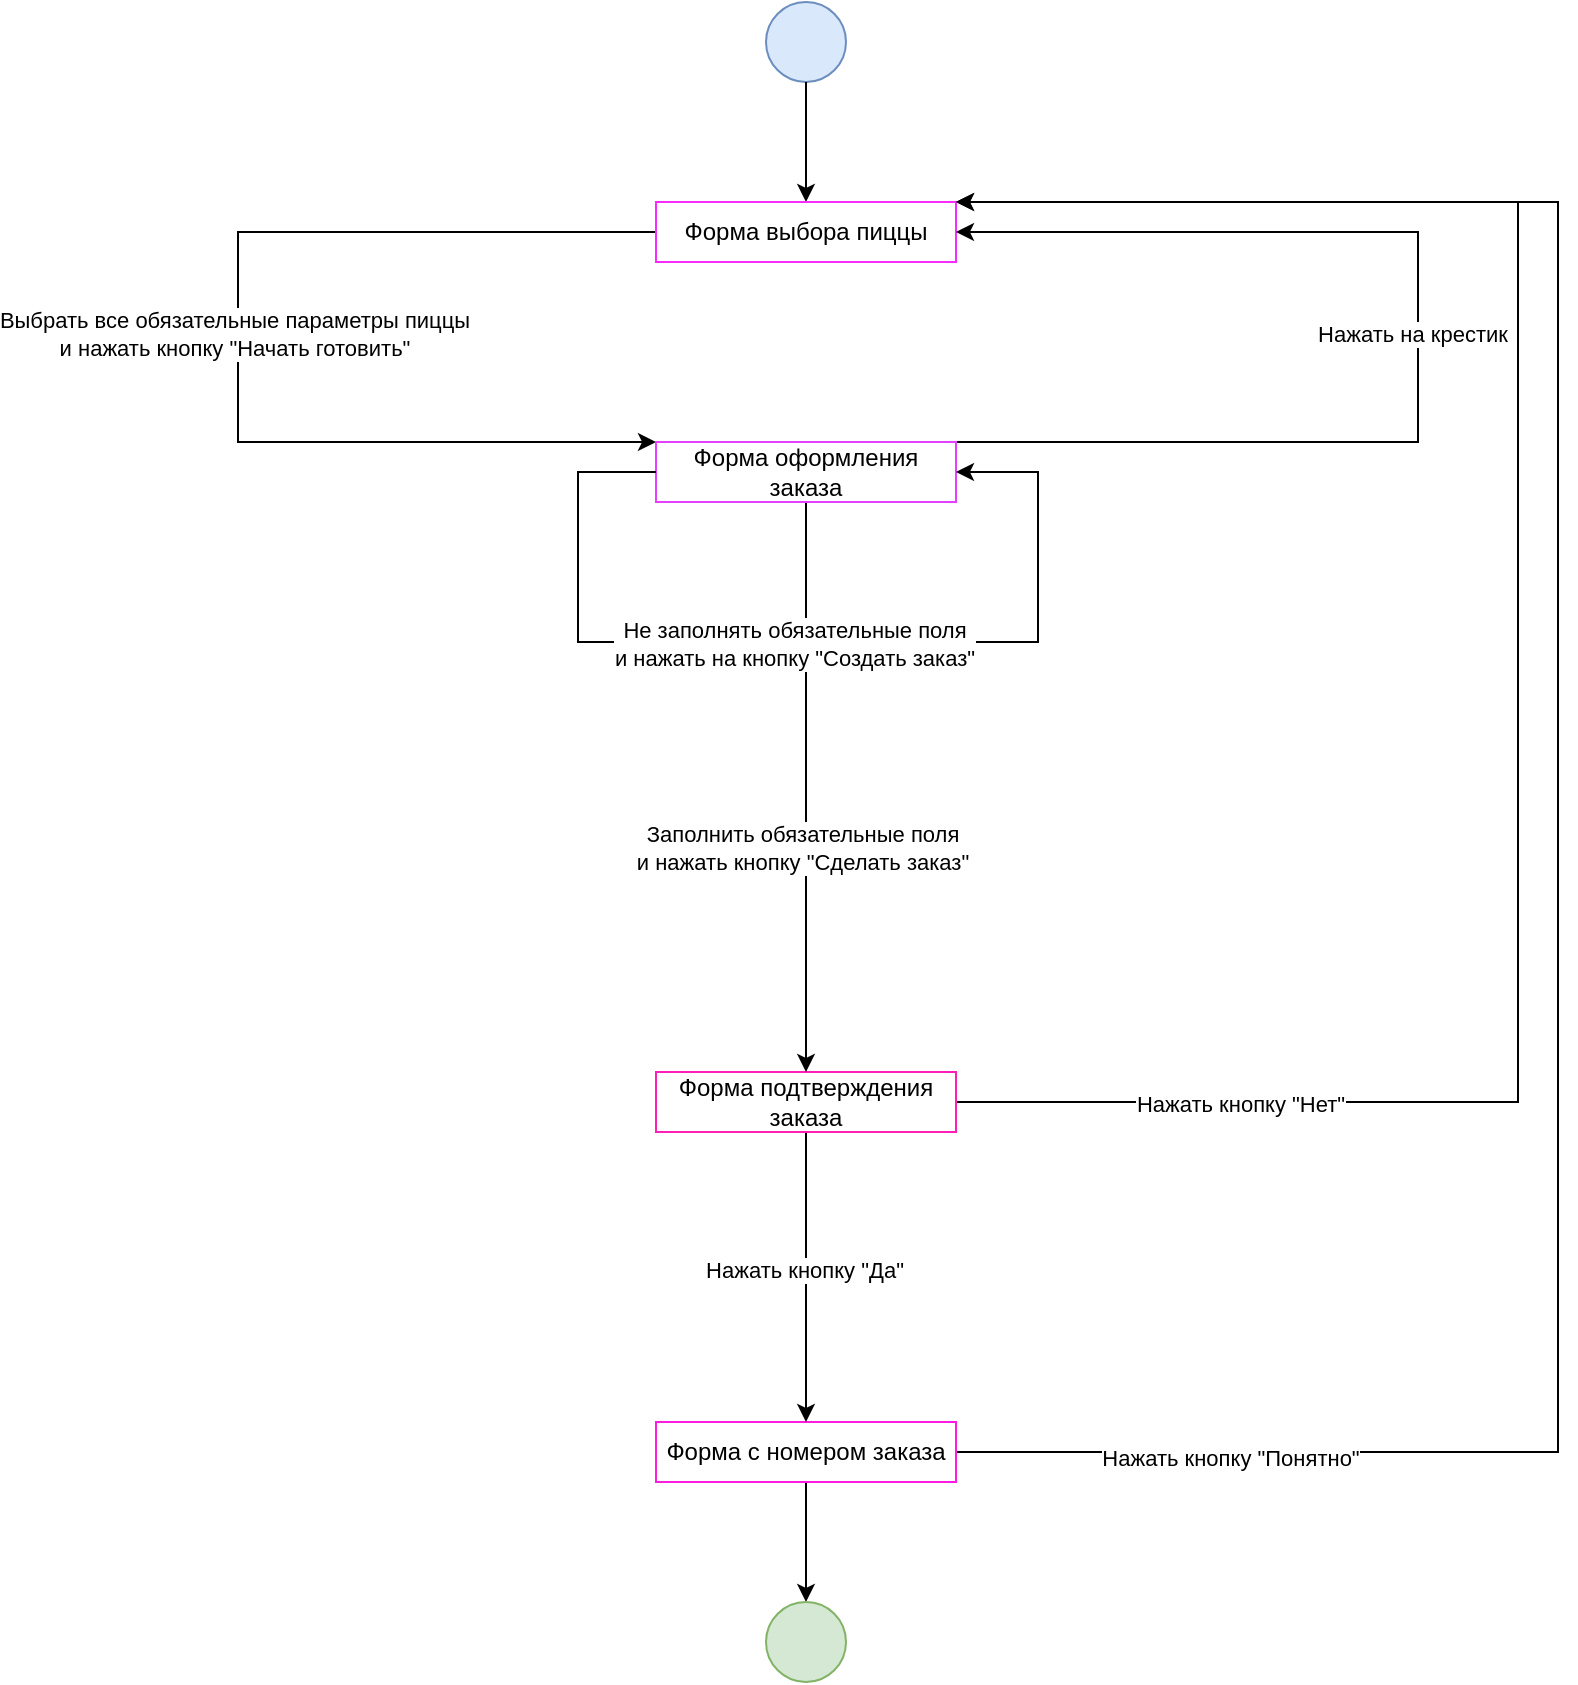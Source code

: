 <mxfile version="22.1.18" type="github">
  <diagram id="prtHgNgQTEPvFCAcTncT" name="Page-1">
    <mxGraphModel dx="1554" dy="831" grid="1" gridSize="10" guides="1" tooltips="1" connect="1" arrows="1" fold="1" page="1" pageScale="1" pageWidth="827" pageHeight="1169" math="0" shadow="0">
      <root>
        <mxCell id="0" />
        <mxCell id="1" parent="0" />
        <mxCell id="AKc9pMjTOJnopstTfpm2-2" value="" style="ellipse;whiteSpace=wrap;html=1;aspect=fixed;fillColor=#dae8fc;strokeColor=#6c8ebf;" vertex="1" parent="1">
          <mxGeometry x="394" y="20" width="40" height="40" as="geometry" />
        </mxCell>
        <mxCell id="AKc9pMjTOJnopstTfpm2-3" value="" style="endArrow=classic;html=1;rounded=0;exitX=0.5;exitY=1;exitDx=0;exitDy=0;" edge="1" parent="1" source="AKc9pMjTOJnopstTfpm2-2">
          <mxGeometry width="50" height="50" relative="1" as="geometry">
            <mxPoint x="390" y="260" as="sourcePoint" />
            <mxPoint x="414" y="120" as="targetPoint" />
          </mxGeometry>
        </mxCell>
        <mxCell id="AKc9pMjTOJnopstTfpm2-10" style="edgeStyle=orthogonalEdgeStyle;rounded=0;orthogonalLoop=1;jettySize=auto;html=1;entryX=0;entryY=0;entryDx=0;entryDy=0;" edge="1" parent="1" source="AKc9pMjTOJnopstTfpm2-4" target="AKc9pMjTOJnopstTfpm2-7">
          <mxGeometry relative="1" as="geometry">
            <Array as="points">
              <mxPoint x="130" y="135" />
              <mxPoint x="130" y="240" />
            </Array>
          </mxGeometry>
        </mxCell>
        <mxCell id="AKc9pMjTOJnopstTfpm2-11" value="Выбрать все обязательные параметры пиццы &lt;br&gt;и нажать кнопку &quot;Начать готовить&quot;" style="edgeLabel;html=1;align=center;verticalAlign=middle;resizable=0;points=[];" vertex="1" connectable="0" parent="AKc9pMjTOJnopstTfpm2-10">
          <mxGeometry x="-0.007" y="-2" relative="1" as="geometry">
            <mxPoint as="offset" />
          </mxGeometry>
        </mxCell>
        <mxCell id="AKc9pMjTOJnopstTfpm2-4" value="Форма выбора пиццы" style="rounded=0;whiteSpace=wrap;html=1;strokeColor=#F82BFF;" vertex="1" parent="1">
          <mxGeometry x="339" y="120" width="150" height="30" as="geometry" />
        </mxCell>
        <mxCell id="AKc9pMjTOJnopstTfpm2-23" style="edgeStyle=orthogonalEdgeStyle;rounded=0;orthogonalLoop=1;jettySize=auto;html=1;entryX=0.5;entryY=0;entryDx=0;entryDy=0;" edge="1" parent="1" source="AKc9pMjTOJnopstTfpm2-5" target="AKc9pMjTOJnopstTfpm2-24">
          <mxGeometry relative="1" as="geometry">
            <mxPoint x="414" y="840" as="targetPoint" />
          </mxGeometry>
        </mxCell>
        <mxCell id="AKc9pMjTOJnopstTfpm2-25" style="edgeStyle=orthogonalEdgeStyle;rounded=0;orthogonalLoop=1;jettySize=auto;html=1;entryX=1;entryY=0;entryDx=0;entryDy=0;" edge="1" parent="1" source="AKc9pMjTOJnopstTfpm2-5" target="AKc9pMjTOJnopstTfpm2-4">
          <mxGeometry relative="1" as="geometry">
            <Array as="points">
              <mxPoint x="790" y="745" />
              <mxPoint x="790" y="120" />
            </Array>
          </mxGeometry>
        </mxCell>
        <mxCell id="AKc9pMjTOJnopstTfpm2-26" value="Нажать кнопку &quot;Понятно&quot;" style="edgeLabel;html=1;align=center;verticalAlign=middle;resizable=0;points=[];" vertex="1" connectable="0" parent="AKc9pMjTOJnopstTfpm2-25">
          <mxGeometry x="-0.777" y="-3" relative="1" as="geometry">
            <mxPoint as="offset" />
          </mxGeometry>
        </mxCell>
        <mxCell id="AKc9pMjTOJnopstTfpm2-5" value="Форма с номером заказа" style="rounded=0;whiteSpace=wrap;html=1;strokeColor=#FF1CE1;" vertex="1" parent="1">
          <mxGeometry x="339" y="730" width="150" height="30" as="geometry" />
        </mxCell>
        <mxCell id="AKc9pMjTOJnopstTfpm2-18" style="edgeStyle=orthogonalEdgeStyle;rounded=0;orthogonalLoop=1;jettySize=auto;html=1;entryX=1;entryY=0;entryDx=0;entryDy=0;" edge="1" parent="1" source="AKc9pMjTOJnopstTfpm2-6" target="AKc9pMjTOJnopstTfpm2-4">
          <mxGeometry relative="1" as="geometry">
            <mxPoint x="800" y="120" as="targetPoint" />
            <Array as="points">
              <mxPoint x="770" y="570" />
              <mxPoint x="770" y="120" />
            </Array>
          </mxGeometry>
        </mxCell>
        <mxCell id="AKc9pMjTOJnopstTfpm2-20" value="Нажать кнопку &quot;Нет&quot;" style="edgeLabel;html=1;align=center;verticalAlign=middle;resizable=0;points=[];" vertex="1" connectable="0" parent="AKc9pMjTOJnopstTfpm2-18">
          <mxGeometry x="-0.72" y="-1" relative="1" as="geometry">
            <mxPoint as="offset" />
          </mxGeometry>
        </mxCell>
        <mxCell id="AKc9pMjTOJnopstTfpm2-21" style="edgeStyle=orthogonalEdgeStyle;rounded=0;orthogonalLoop=1;jettySize=auto;html=1;entryX=0.5;entryY=0;entryDx=0;entryDy=0;" edge="1" parent="1" source="AKc9pMjTOJnopstTfpm2-6" target="AKc9pMjTOJnopstTfpm2-5">
          <mxGeometry relative="1" as="geometry" />
        </mxCell>
        <mxCell id="AKc9pMjTOJnopstTfpm2-22" value="Нажать кнопку &quot;Да&quot;" style="edgeLabel;html=1;align=center;verticalAlign=middle;resizable=0;points=[];" vertex="1" connectable="0" parent="AKc9pMjTOJnopstTfpm2-21">
          <mxGeometry x="-0.045" y="-1" relative="1" as="geometry">
            <mxPoint as="offset" />
          </mxGeometry>
        </mxCell>
        <mxCell id="AKc9pMjTOJnopstTfpm2-6" value="Форма подтверждения заказа" style="rounded=0;whiteSpace=wrap;html=1;strokeColor=#FF1FB4;" vertex="1" parent="1">
          <mxGeometry x="339" y="555" width="150" height="30" as="geometry" />
        </mxCell>
        <mxCell id="AKc9pMjTOJnopstTfpm2-12" style="edgeStyle=orthogonalEdgeStyle;rounded=0;orthogonalLoop=1;jettySize=auto;html=1;entryX=1;entryY=0.5;entryDx=0;entryDy=0;exitX=1;exitY=0;exitDx=0;exitDy=0;" edge="1" parent="1" source="AKc9pMjTOJnopstTfpm2-7" target="AKc9pMjTOJnopstTfpm2-4">
          <mxGeometry relative="1" as="geometry">
            <Array as="points">
              <mxPoint x="720" y="240" />
              <mxPoint x="720" y="135" />
            </Array>
          </mxGeometry>
        </mxCell>
        <mxCell id="AKc9pMjTOJnopstTfpm2-13" value="Нажать на крестик" style="edgeLabel;html=1;align=center;verticalAlign=middle;resizable=0;points=[];" vertex="1" connectable="0" parent="AKc9pMjTOJnopstTfpm2-12">
          <mxGeometry x="0.006" y="3" relative="1" as="geometry">
            <mxPoint as="offset" />
          </mxGeometry>
        </mxCell>
        <mxCell id="AKc9pMjTOJnopstTfpm2-16" style="edgeStyle=orthogonalEdgeStyle;rounded=0;orthogonalLoop=1;jettySize=auto;html=1;" edge="1" parent="1" source="AKc9pMjTOJnopstTfpm2-7" target="AKc9pMjTOJnopstTfpm2-6">
          <mxGeometry relative="1" as="geometry" />
        </mxCell>
        <mxCell id="AKc9pMjTOJnopstTfpm2-17" value="Заполнить обязательные поля &lt;br&gt;и нажать кнопку &quot;Сделать заказ&quot;" style="edgeLabel;html=1;align=center;verticalAlign=middle;resizable=0;points=[];" vertex="1" connectable="0" parent="AKc9pMjTOJnopstTfpm2-16">
          <mxGeometry x="0.215" y="-2" relative="1" as="geometry">
            <mxPoint as="offset" />
          </mxGeometry>
        </mxCell>
        <mxCell id="AKc9pMjTOJnopstTfpm2-7" value="Форма оформления заказа" style="rounded=0;whiteSpace=wrap;html=1;strokeColor=#E540FF;" vertex="1" parent="1">
          <mxGeometry x="339" y="240" width="150" height="30" as="geometry" />
        </mxCell>
        <mxCell id="AKc9pMjTOJnopstTfpm2-14" style="edgeStyle=orthogonalEdgeStyle;rounded=0;orthogonalLoop=1;jettySize=auto;html=1;exitX=0;exitY=0.5;exitDx=0;exitDy=0;entryX=1;entryY=0.5;entryDx=0;entryDy=0;" edge="1" parent="1" source="AKc9pMjTOJnopstTfpm2-7" target="AKc9pMjTOJnopstTfpm2-7">
          <mxGeometry relative="1" as="geometry">
            <mxPoint x="490" y="270" as="targetPoint" />
            <Array as="points">
              <mxPoint x="300" y="255" />
              <mxPoint x="300" y="340" />
              <mxPoint x="530" y="340" />
              <mxPoint x="530" y="255" />
            </Array>
          </mxGeometry>
        </mxCell>
        <mxCell id="AKc9pMjTOJnopstTfpm2-15" value="Не заполнять обязательные поля &lt;br&gt;и нажать на кнопку &quot;Создать заказ&quot;" style="edgeLabel;html=1;align=center;verticalAlign=middle;resizable=0;points=[];" vertex="1" connectable="0" parent="AKc9pMjTOJnopstTfpm2-14">
          <mxGeometry x="-0.036" y="-1" relative="1" as="geometry">
            <mxPoint as="offset" />
          </mxGeometry>
        </mxCell>
        <mxCell id="AKc9pMjTOJnopstTfpm2-24" value="" style="ellipse;whiteSpace=wrap;html=1;aspect=fixed;fillColor=#d5e8d4;strokeColor=#82b366;" vertex="1" parent="1">
          <mxGeometry x="394" y="820" width="40" height="40" as="geometry" />
        </mxCell>
      </root>
    </mxGraphModel>
  </diagram>
</mxfile>
